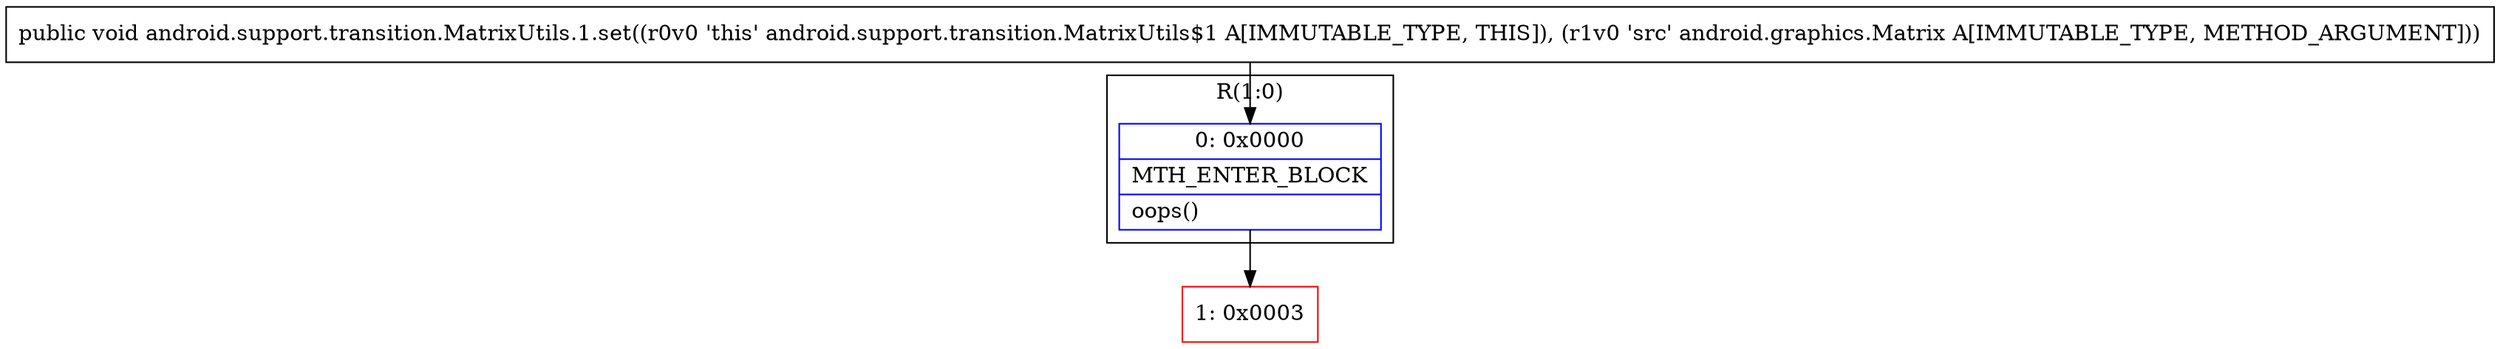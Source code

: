 digraph "CFG forandroid.support.transition.MatrixUtils.1.set(Landroid\/graphics\/Matrix;)V" {
subgraph cluster_Region_942179344 {
label = "R(1:0)";
node [shape=record,color=blue];
Node_0 [shape=record,label="{0\:\ 0x0000|MTH_ENTER_BLOCK\l|oops()\l}"];
}
Node_1 [shape=record,color=red,label="{1\:\ 0x0003}"];
MethodNode[shape=record,label="{public void android.support.transition.MatrixUtils.1.set((r0v0 'this' android.support.transition.MatrixUtils$1 A[IMMUTABLE_TYPE, THIS]), (r1v0 'src' android.graphics.Matrix A[IMMUTABLE_TYPE, METHOD_ARGUMENT])) }"];
MethodNode -> Node_0;
Node_0 -> Node_1;
}

